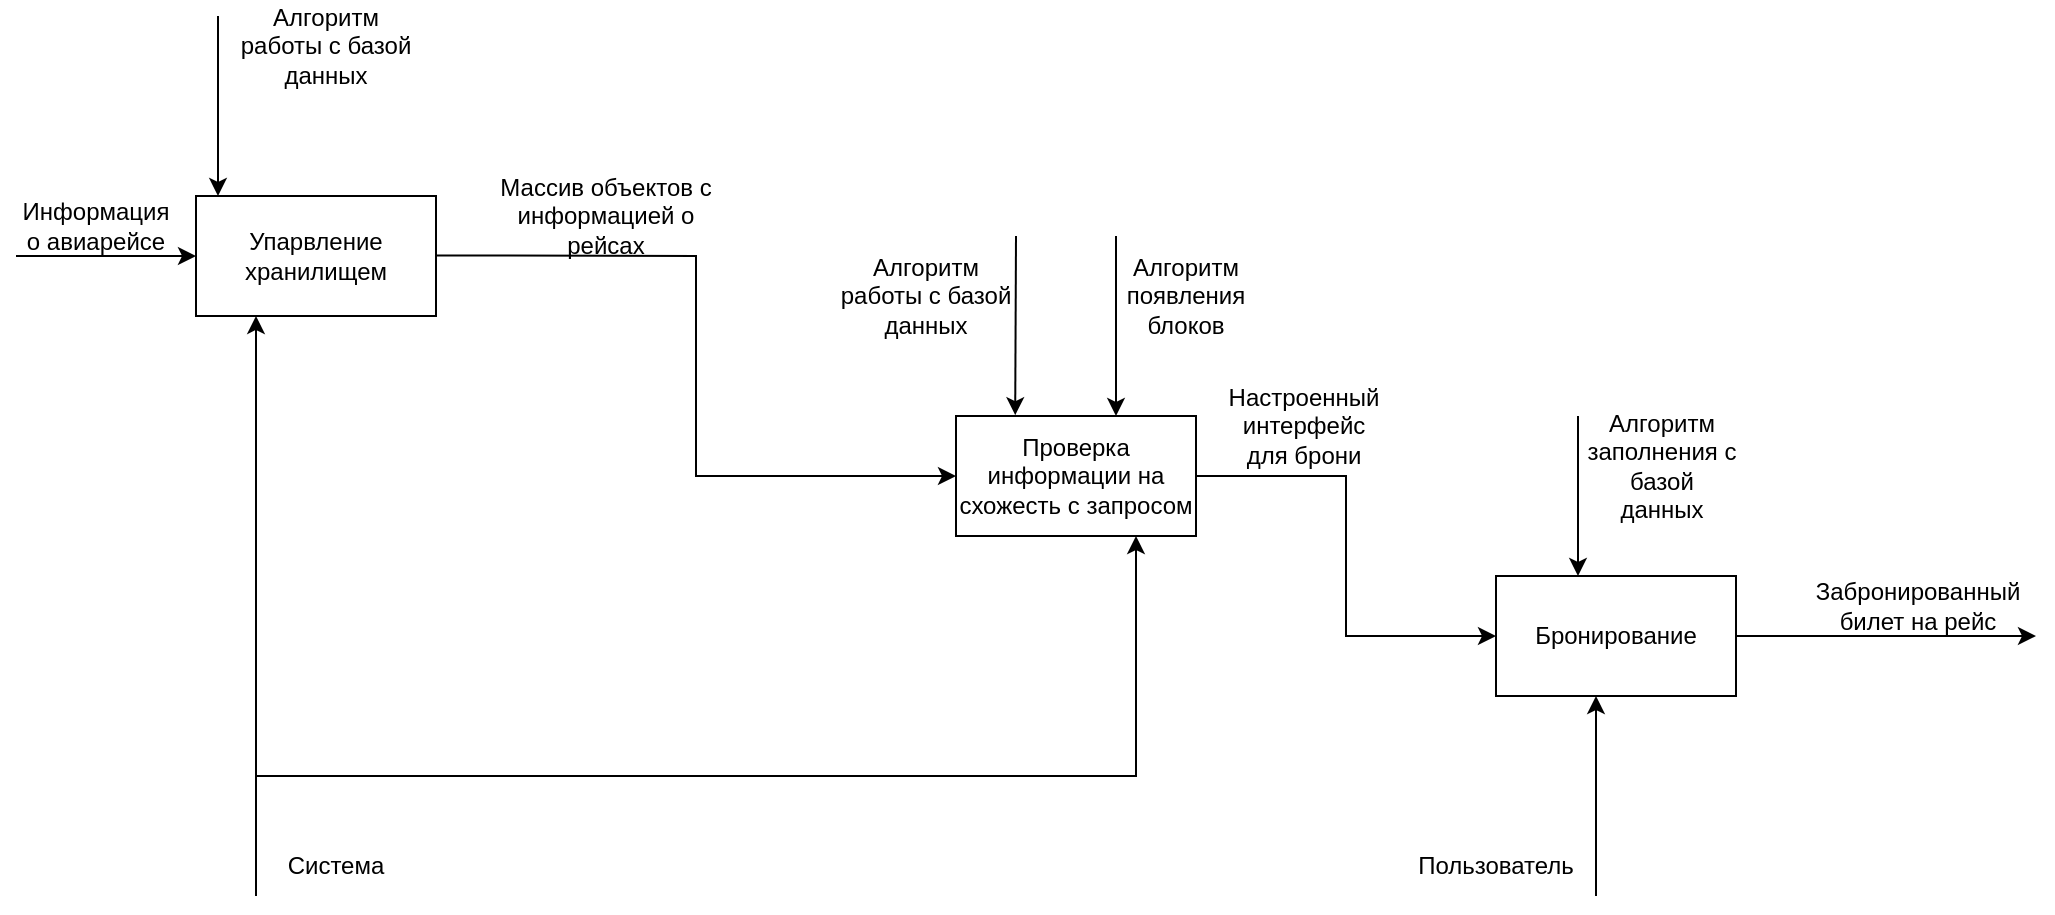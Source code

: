 <mxfile version="24.4.10" type="device">
  <diagram name="Страница — 1" id="KmvHMEfNf-FMxy9RuPTy">
    <mxGraphModel dx="1631" dy="942" grid="1" gridSize="10" guides="1" tooltips="1" connect="1" arrows="1" fold="1" page="1" pageScale="1" pageWidth="827" pageHeight="1169" math="0" shadow="0">
      <root>
        <mxCell id="0" />
        <mxCell id="1" parent="0" />
        <mxCell id="y2nHu6ohkHtfhYuhYgqz-35" style="edgeStyle=orthogonalEdgeStyle;rounded=0;orthogonalLoop=1;jettySize=auto;html=1;entryX=0;entryY=0.5;entryDx=0;entryDy=0;" parent="1" source="y2nHu6ohkHtfhYuhYgqz-1" target="y2nHu6ohkHtfhYuhYgqz-34" edge="1">
          <mxGeometry relative="1" as="geometry" />
        </mxCell>
        <mxCell id="y2nHu6ohkHtfhYuhYgqz-1" value="Проверка информации на схожесть с запросом" style="rounded=0;whiteSpace=wrap;html=1;" parent="1" vertex="1">
          <mxGeometry x="730" y="480" width="120" height="60" as="geometry" />
        </mxCell>
        <mxCell id="y2nHu6ohkHtfhYuhYgqz-12" value="Упарвление хранилищем" style="rounded=0;whiteSpace=wrap;html=1;" parent="1" vertex="1">
          <mxGeometry x="350" y="370" width="120" height="60" as="geometry" />
        </mxCell>
        <mxCell id="y2nHu6ohkHtfhYuhYgqz-13" value="" style="endArrow=classic;html=1;rounded=0;entryX=0.25;entryY=0;entryDx=0;entryDy=0;" parent="1" edge="1">
          <mxGeometry width="50" height="50" relative="1" as="geometry">
            <mxPoint x="361" y="280" as="sourcePoint" />
            <mxPoint x="361" y="370" as="targetPoint" />
          </mxGeometry>
        </mxCell>
        <mxCell id="y2nHu6ohkHtfhYuhYgqz-15" value="" style="endArrow=classic;html=1;rounded=0;entryX=0;entryY=0.5;entryDx=0;entryDy=0;" parent="1" target="y2nHu6ohkHtfhYuhYgqz-12" edge="1">
          <mxGeometry width="50" height="50" relative="1" as="geometry">
            <mxPoint x="260" y="400" as="sourcePoint" />
            <mxPoint x="240" y="370" as="targetPoint" />
          </mxGeometry>
        </mxCell>
        <mxCell id="y2nHu6ohkHtfhYuhYgqz-16" value="" style="endArrow=classic;html=1;rounded=0;entryX=0;entryY=0.5;entryDx=0;entryDy=0;" parent="1" target="y2nHu6ohkHtfhYuhYgqz-1" edge="1">
          <mxGeometry width="50" height="50" relative="1" as="geometry">
            <mxPoint x="470" y="399.71" as="sourcePoint" />
            <mxPoint x="610" y="400" as="targetPoint" />
            <Array as="points">
              <mxPoint x="600" y="400" />
              <mxPoint x="600" y="510" />
            </Array>
          </mxGeometry>
        </mxCell>
        <mxCell id="y2nHu6ohkHtfhYuhYgqz-17" value="" style="endArrow=classic;html=1;rounded=0;entryX=0.289;entryY=0.995;entryDx=0;entryDy=0;entryPerimeter=0;" parent="1" edge="1">
          <mxGeometry width="50" height="50" relative="1" as="geometry">
            <mxPoint x="380" y="660" as="sourcePoint" />
            <mxPoint x="380.0" y="430.0" as="targetPoint" />
          </mxGeometry>
        </mxCell>
        <mxCell id="y2nHu6ohkHtfhYuhYgqz-19" value="Информация о авиарейсе" style="text;html=1;align=center;verticalAlign=middle;whiteSpace=wrap;rounded=0;" parent="1" vertex="1">
          <mxGeometry x="270" y="370" width="60" height="30" as="geometry" />
        </mxCell>
        <mxCell id="y2nHu6ohkHtfhYuhYgqz-20" value="Массив объектов с информацией о рейсах" style="text;html=1;align=center;verticalAlign=middle;whiteSpace=wrap;rounded=0;" parent="1" vertex="1">
          <mxGeometry x="500" y="360" width="110" height="40" as="geometry" />
        </mxCell>
        <mxCell id="y2nHu6ohkHtfhYuhYgqz-21" value="Система" style="text;html=1;align=center;verticalAlign=middle;whiteSpace=wrap;rounded=0;" parent="1" vertex="1">
          <mxGeometry x="380" y="690" width="80" height="30" as="geometry" />
        </mxCell>
        <mxCell id="y2nHu6ohkHtfhYuhYgqz-27" value="" style="endArrow=classic;html=1;rounded=0;entryX=0.08;entryY=-0.007;entryDx=0;entryDy=0;entryPerimeter=0;" parent="1" edge="1">
          <mxGeometry width="50" height="50" relative="1" as="geometry">
            <mxPoint x="760" y="390" as="sourcePoint" />
            <mxPoint x="759.6" y="479.58" as="targetPoint" />
          </mxGeometry>
        </mxCell>
        <mxCell id="y2nHu6ohkHtfhYuhYgqz-28" value="Алгоритм работы с базой данных" style="text;html=1;align=center;verticalAlign=middle;whiteSpace=wrap;rounded=0;" parent="1" vertex="1">
          <mxGeometry x="670" y="400" width="90" height="40" as="geometry" />
        </mxCell>
        <mxCell id="y2nHu6ohkHtfhYuhYgqz-29" value="" style="endArrow=classic;html=1;rounded=0;entryX=0.08;entryY=-0.007;entryDx=0;entryDy=0;entryPerimeter=0;" parent="1" edge="1">
          <mxGeometry width="50" height="50" relative="1" as="geometry">
            <mxPoint x="810" y="390" as="sourcePoint" />
            <mxPoint x="810" y="480" as="targetPoint" />
          </mxGeometry>
        </mxCell>
        <mxCell id="y2nHu6ohkHtfhYuhYgqz-31" value="Алгоритм появления блоков" style="text;html=1;align=center;verticalAlign=middle;whiteSpace=wrap;rounded=0;" parent="1" vertex="1">
          <mxGeometry x="810" y="400" width="70" height="40" as="geometry" />
        </mxCell>
        <mxCell id="y2nHu6ohkHtfhYuhYgqz-32" value="" style="endArrow=classic;html=1;rounded=0;entryX=0.75;entryY=1;entryDx=0;entryDy=0;" parent="1" target="y2nHu6ohkHtfhYuhYgqz-1" edge="1">
          <mxGeometry width="50" height="50" relative="1" as="geometry">
            <mxPoint x="380" y="720" as="sourcePoint" />
            <mxPoint x="760" y="610" as="targetPoint" />
            <Array as="points">
              <mxPoint x="380" y="660" />
              <mxPoint x="820" y="660" />
            </Array>
          </mxGeometry>
        </mxCell>
        <mxCell id="y2nHu6ohkHtfhYuhYgqz-44" style="edgeStyle=orthogonalEdgeStyle;rounded=0;orthogonalLoop=1;jettySize=auto;html=1;" parent="1" source="y2nHu6ohkHtfhYuhYgqz-34" edge="1">
          <mxGeometry relative="1" as="geometry">
            <mxPoint x="1270" y="590" as="targetPoint" />
          </mxGeometry>
        </mxCell>
        <mxCell id="y2nHu6ohkHtfhYuhYgqz-34" value="Бронирование" style="rounded=0;whiteSpace=wrap;html=1;" parent="1" vertex="1">
          <mxGeometry x="1000" y="560" width="120" height="60" as="geometry" />
        </mxCell>
        <mxCell id="y2nHu6ohkHtfhYuhYgqz-36" value="Настроенный интерфейс для брони" style="text;html=1;align=center;verticalAlign=middle;whiteSpace=wrap;rounded=0;" parent="1" vertex="1">
          <mxGeometry x="874" y="470" width="60" height="30" as="geometry" />
        </mxCell>
        <mxCell id="y2nHu6ohkHtfhYuhYgqz-37" value="" style="endArrow=classic;html=1;rounded=0;" parent="1" edge="1">
          <mxGeometry width="50" height="50" relative="1" as="geometry">
            <mxPoint x="1050" y="720" as="sourcePoint" />
            <mxPoint x="1050" y="620" as="targetPoint" />
          </mxGeometry>
        </mxCell>
        <mxCell id="y2nHu6ohkHtfhYuhYgqz-38" value="Пользователь" style="text;html=1;align=center;verticalAlign=middle;whiteSpace=wrap;rounded=0;" parent="1" vertex="1">
          <mxGeometry x="970" y="690" width="60" height="30" as="geometry" />
        </mxCell>
        <mxCell id="y2nHu6ohkHtfhYuhYgqz-41" value="" style="endArrow=classic;html=1;rounded=0;" parent="1" edge="1">
          <mxGeometry width="50" height="50" relative="1" as="geometry">
            <mxPoint x="1041" y="480" as="sourcePoint" />
            <mxPoint x="1041" y="560" as="targetPoint" />
          </mxGeometry>
        </mxCell>
        <mxCell id="y2nHu6ohkHtfhYuhYgqz-43" value="Алгоритм заполнения&lt;span style=&quot;background-color: initial;&quot;&gt;&amp;nbsp;с базой данных&lt;/span&gt;" style="text;html=1;align=center;verticalAlign=middle;whiteSpace=wrap;rounded=0;" parent="1" vertex="1">
          <mxGeometry x="1053" y="490" width="60" height="30" as="geometry" />
        </mxCell>
        <mxCell id="y2nHu6ohkHtfhYuhYgqz-45" value="Забронированный билет на рейс" style="text;html=1;align=center;verticalAlign=middle;whiteSpace=wrap;rounded=0;" parent="1" vertex="1">
          <mxGeometry x="1181" y="560" width="60" height="30" as="geometry" />
        </mxCell>
        <mxCell id="GME56L5VkVu0GnMPO73A-1" value="Алгоритм работы с базой данных" style="text;html=1;align=center;verticalAlign=middle;whiteSpace=wrap;rounded=0;" vertex="1" parent="1">
          <mxGeometry x="370" y="280" width="90" height="30" as="geometry" />
        </mxCell>
      </root>
    </mxGraphModel>
  </diagram>
</mxfile>
